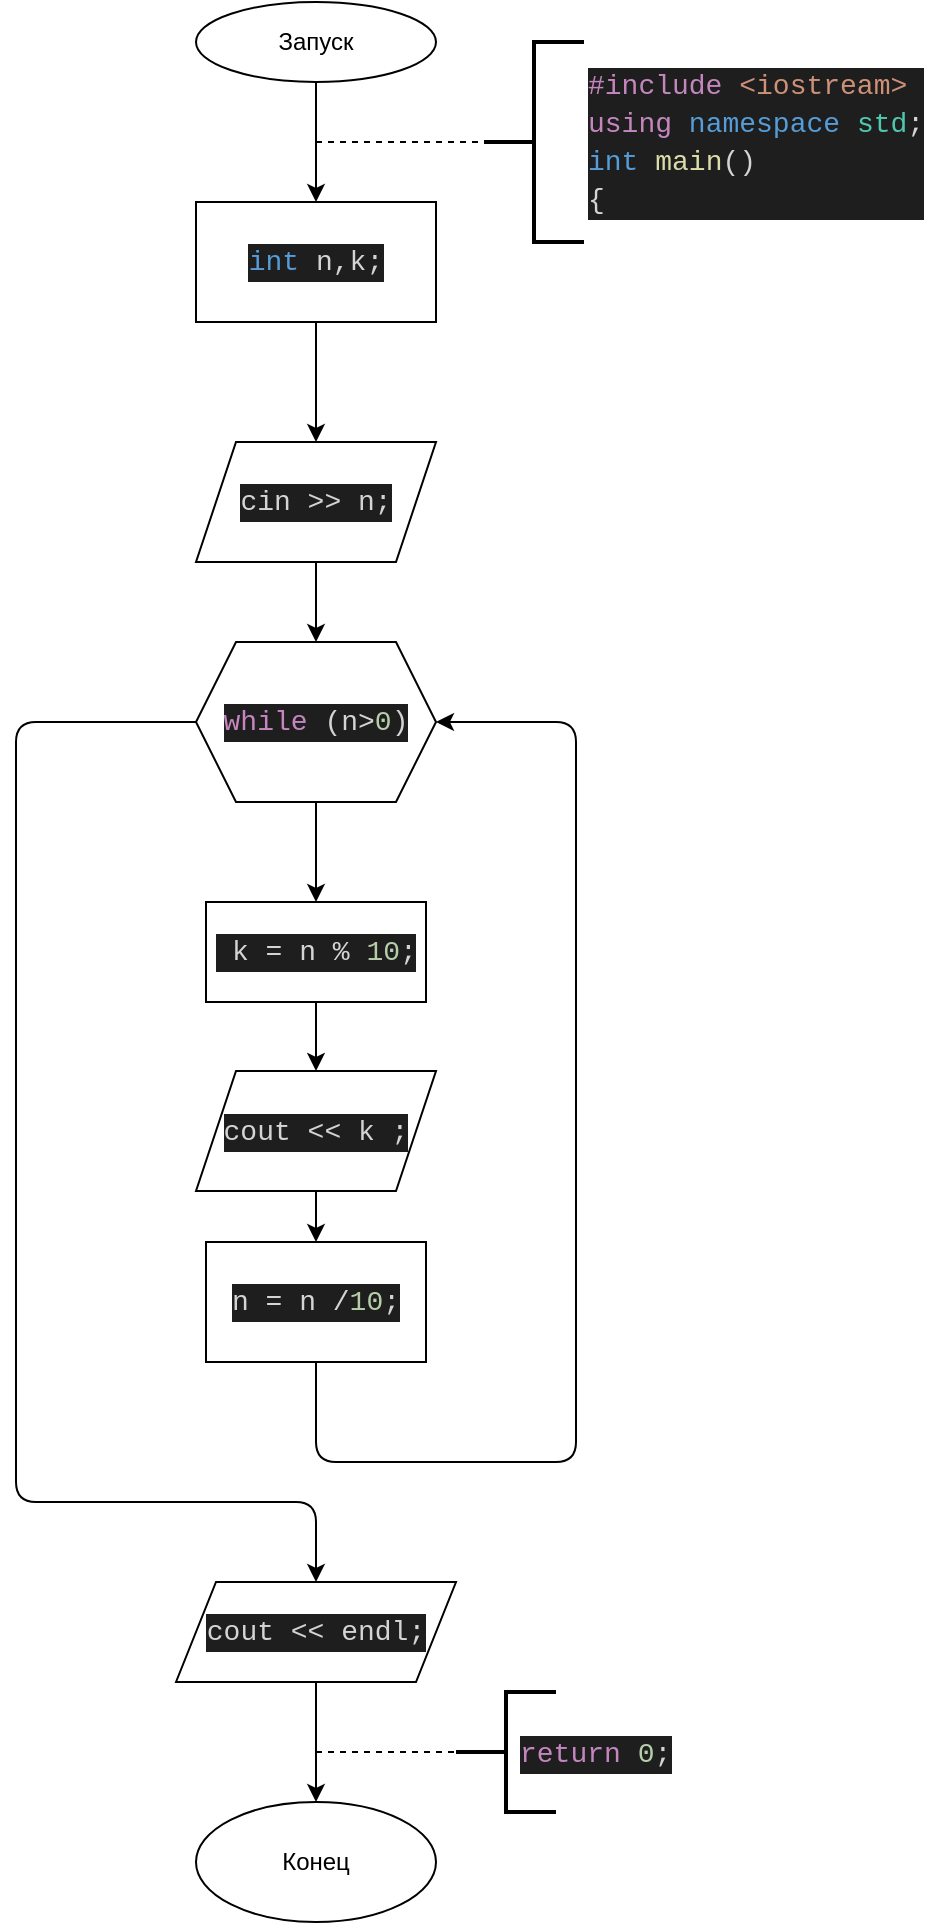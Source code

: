 <mxfile>
    <diagram id="bpaNs3wYhVvaxyvq6YCf" name="Страница 1">
        <mxGraphModel dx="564" dy="422" grid="1" gridSize="10" guides="1" tooltips="1" connect="1" arrows="1" fold="1" page="1" pageScale="1" pageWidth="827" pageHeight="1169" math="0" shadow="0">
            <root>
                <mxCell id="0"/>
                <mxCell id="1" parent="0"/>
                <mxCell id="6" value="" style="edgeStyle=none;html=1;" edge="1" parent="1" source="3" target="4">
                    <mxGeometry relative="1" as="geometry"/>
                </mxCell>
                <mxCell id="3" value="Запуск" style="ellipse;whiteSpace=wrap;html=1;" vertex="1" parent="1">
                    <mxGeometry x="220" y="20" width="120" height="40" as="geometry"/>
                </mxCell>
                <mxCell id="9" value="" style="edgeStyle=none;html=1;" edge="1" parent="1" source="4" target="8">
                    <mxGeometry relative="1" as="geometry"/>
                </mxCell>
                <mxCell id="4" value="&#10;&#10;&lt;div style=&quot;color: rgb(212, 212, 212); background-color: rgb(30, 30, 30); font-family: consolas, &amp;quot;courier new&amp;quot;, monospace; font-weight: normal; font-size: 14px; line-height: 19px;&quot;&gt;&lt;div&gt;&lt;span style=&quot;color: #569cd6&quot;&gt;int&lt;/span&gt;&lt;span style=&quot;color: #d4d4d4&quot;&gt; n,k;&lt;/span&gt;&lt;/div&gt;&lt;/div&gt;&#10;&#10;" style="rounded=0;whiteSpace=wrap;html=1;" vertex="1" parent="1">
                    <mxGeometry x="220" y="120" width="120" height="60" as="geometry"/>
                </mxCell>
                <mxCell id="5" value="&#10;&#10;&lt;div style=&quot;color: rgb(212, 212, 212); background-color: rgb(30, 30, 30); font-family: consolas, &amp;quot;courier new&amp;quot;, monospace; font-weight: normal; font-size: 14px; line-height: 19px;&quot;&gt;&lt;div&gt;&lt;span style=&quot;color: #c586c0&quot;&gt;#include&lt;/span&gt;&lt;span style=&quot;color: #569cd6&quot;&gt; &lt;/span&gt;&lt;span style=&quot;color: #ce9178&quot;&gt;&amp;lt;iostream&amp;gt;&lt;/span&gt;&lt;/div&gt;&lt;div&gt;&lt;span style=&quot;color: #c586c0&quot;&gt;using&lt;/span&gt;&lt;span style=&quot;color: #d4d4d4&quot;&gt; &lt;/span&gt;&lt;span style=&quot;color: #569cd6&quot;&gt;namespace&lt;/span&gt;&lt;span style=&quot;color: #d4d4d4&quot;&gt; &lt;/span&gt;&lt;span style=&quot;color: #4ec9b0&quot;&gt;std&lt;/span&gt;&lt;span style=&quot;color: #d4d4d4&quot;&gt;;&lt;/span&gt;&lt;/div&gt;&lt;div&gt;&lt;span style=&quot;color: #569cd6&quot;&gt;int&lt;/span&gt;&lt;span style=&quot;color: #d4d4d4&quot;&gt; &lt;/span&gt;&lt;span style=&quot;color: #dcdcaa&quot;&gt;main&lt;/span&gt;&lt;span style=&quot;color: #d4d4d4&quot;&gt;()&lt;/span&gt;&lt;/div&gt;&lt;div&gt;&lt;span style=&quot;color: #d4d4d4&quot;&gt;{&lt;/span&gt;&lt;/div&gt;&lt;/div&gt;&#10;&#10;" style="strokeWidth=2;html=1;shape=mxgraph.flowchart.annotation_2;align=left;labelPosition=right;pointerEvents=1;" vertex="1" parent="1">
                    <mxGeometry x="364" y="40" width="50" height="100" as="geometry"/>
                </mxCell>
                <mxCell id="7" value="" style="endArrow=none;dashed=1;html=1;entryX=0;entryY=0.5;entryDx=0;entryDy=0;entryPerimeter=0;" edge="1" parent="1" target="5">
                    <mxGeometry width="50" height="50" relative="1" as="geometry">
                        <mxPoint x="280" y="90" as="sourcePoint"/>
                        <mxPoint x="320" y="200" as="targetPoint"/>
                    </mxGeometry>
                </mxCell>
                <mxCell id="11" value="" style="edgeStyle=none;html=1;" edge="1" parent="1" source="8" target="10">
                    <mxGeometry relative="1" as="geometry"/>
                </mxCell>
                <mxCell id="8" value="&#10;&#10;&lt;div style=&quot;color: rgb(212, 212, 212); background-color: rgb(30, 30, 30); font-family: consolas, &amp;quot;courier new&amp;quot;, monospace; font-weight: normal; font-size: 14px; line-height: 19px;&quot;&gt;&lt;div&gt;&lt;span style=&quot;color: #d4d4d4&quot;&gt;cin &amp;gt;&amp;gt; n;&lt;/span&gt;&lt;/div&gt;&lt;/div&gt;&#10;&#10;" style="shape=parallelogram;perimeter=parallelogramPerimeter;whiteSpace=wrap;html=1;fixedSize=1;" vertex="1" parent="1">
                    <mxGeometry x="220" y="240" width="120" height="60" as="geometry"/>
                </mxCell>
                <mxCell id="15" value="" style="edgeStyle=none;html=1;" edge="1" parent="1" source="10" target="12">
                    <mxGeometry relative="1" as="geometry"/>
                </mxCell>
                <mxCell id="20" style="edgeStyle=none;html=1;entryX=0.5;entryY=0;entryDx=0;entryDy=0;" edge="1" parent="1" source="10" target="19">
                    <mxGeometry relative="1" as="geometry">
                        <Array as="points">
                            <mxPoint x="130" y="380"/>
                            <mxPoint x="130" y="770"/>
                            <mxPoint x="280" y="770"/>
                        </Array>
                    </mxGeometry>
                </mxCell>
                <mxCell id="10" value="&#10;&#10;&lt;div style=&quot;color: rgb(212, 212, 212); background-color: rgb(30, 30, 30); font-family: consolas, &amp;quot;courier new&amp;quot;, monospace; font-weight: normal; font-size: 14px; line-height: 19px;&quot;&gt;&lt;div&gt;&lt;span style=&quot;color: #c586c0&quot;&gt;while&lt;/span&gt;&lt;span style=&quot;color: #d4d4d4&quot;&gt; (n&amp;gt;&lt;/span&gt;&lt;span style=&quot;color: #b5cea8&quot;&gt;0&lt;/span&gt;&lt;span style=&quot;color: #d4d4d4&quot;&gt;)&lt;/span&gt;&lt;/div&gt;&lt;/div&gt;&#10;&#10;" style="shape=hexagon;perimeter=hexagonPerimeter2;whiteSpace=wrap;html=1;fixedSize=1;" vertex="1" parent="1">
                    <mxGeometry x="220" y="340" width="120" height="80" as="geometry"/>
                </mxCell>
                <mxCell id="16" value="" style="edgeStyle=none;html=1;" edge="1" parent="1" source="12" target="13">
                    <mxGeometry relative="1" as="geometry"/>
                </mxCell>
                <mxCell id="12" value="&#10;&#10;&lt;div style=&quot;color: rgb(212, 212, 212); background-color: rgb(30, 30, 30); font-family: consolas, &amp;quot;courier new&amp;quot;, monospace; font-weight: normal; font-size: 14px; line-height: 19px;&quot;&gt;&lt;div&gt;&lt;span style=&quot;color: #d4d4d4&quot;&gt;&amp;nbsp;k = n % &lt;/span&gt;&lt;span style=&quot;color: #b5cea8&quot;&gt;10&lt;/span&gt;&lt;span style=&quot;color: #d4d4d4&quot;&gt;;&lt;/span&gt;&lt;/div&gt;&lt;/div&gt;&#10;&#10;" style="rounded=0;whiteSpace=wrap;html=1;" vertex="1" parent="1">
                    <mxGeometry x="225" y="470" width="110" height="50" as="geometry"/>
                </mxCell>
                <mxCell id="17" value="" style="edgeStyle=none;html=1;" edge="1" parent="1" source="13" target="14">
                    <mxGeometry relative="1" as="geometry"/>
                </mxCell>
                <mxCell id="13" value="&#10;&#10;&lt;div style=&quot;color: rgb(212, 212, 212); background-color: rgb(30, 30, 30); font-family: consolas, &amp;quot;courier new&amp;quot;, monospace; font-weight: normal; font-size: 14px; line-height: 19px;&quot;&gt;&lt;div&gt;&lt;span style=&quot;color: #d4d4d4&quot;&gt;cout &amp;lt;&amp;lt; k ;&lt;/span&gt;&lt;/div&gt;&lt;/div&gt;&#10;&#10;" style="shape=parallelogram;perimeter=parallelogramPerimeter;whiteSpace=wrap;html=1;fixedSize=1;" vertex="1" parent="1">
                    <mxGeometry x="220" y="554.5" width="120" height="60" as="geometry"/>
                </mxCell>
                <mxCell id="18" style="edgeStyle=none;html=1;entryX=1;entryY=0.5;entryDx=0;entryDy=0;" edge="1" parent="1" source="14" target="10">
                    <mxGeometry relative="1" as="geometry">
                        <Array as="points">
                            <mxPoint x="280" y="750"/>
                            <mxPoint x="410" y="750"/>
                            <mxPoint x="410" y="380"/>
                        </Array>
                    </mxGeometry>
                </mxCell>
                <mxCell id="14" value="&#10;&#10;&lt;div style=&quot;color: rgb(212, 212, 212); background-color: rgb(30, 30, 30); font-family: consolas, &amp;quot;courier new&amp;quot;, monospace; font-weight: normal; font-size: 14px; line-height: 19px;&quot;&gt;&lt;div&gt;&lt;span style=&quot;color: #d4d4d4&quot;&gt;n = n /&lt;/span&gt;&lt;span style=&quot;color: #b5cea8&quot;&gt;10&lt;/span&gt;&lt;span style=&quot;color: #d4d4d4&quot;&gt;;&lt;/span&gt;&lt;/div&gt;&lt;/div&gt;&#10;&#10;" style="rounded=0;whiteSpace=wrap;html=1;" vertex="1" parent="1">
                    <mxGeometry x="225" y="640" width="110" height="60" as="geometry"/>
                </mxCell>
                <mxCell id="25" value="" style="edgeStyle=none;html=1;" edge="1" parent="1" source="19" target="22">
                    <mxGeometry relative="1" as="geometry"/>
                </mxCell>
                <mxCell id="19" value="&#10;&#10;&lt;div style=&quot;color: rgb(212, 212, 212); background-color: rgb(30, 30, 30); font-family: consolas, &amp;quot;courier new&amp;quot;, monospace; font-weight: normal; font-size: 14px; line-height: 19px;&quot;&gt;&lt;div&gt;&lt;span style=&quot;color: #d4d4d4&quot;&gt;cout &amp;lt;&amp;lt; endl;&lt;/span&gt;&lt;/div&gt;&lt;/div&gt;&#10;&#10;" style="shape=parallelogram;perimeter=parallelogramPerimeter;whiteSpace=wrap;html=1;fixedSize=1;" vertex="1" parent="1">
                    <mxGeometry x="210" y="810" width="140" height="50" as="geometry"/>
                </mxCell>
                <mxCell id="22" value="Конец" style="ellipse;whiteSpace=wrap;html=1;" vertex="1" parent="1">
                    <mxGeometry x="220" y="920" width="120" height="60" as="geometry"/>
                </mxCell>
                <mxCell id="23" value="" style="strokeWidth=2;html=1;shape=mxgraph.flowchart.annotation_2;align=left;labelPosition=right;pointerEvents=1;" vertex="1" parent="1">
                    <mxGeometry x="350" y="865" width="50" height="60" as="geometry"/>
                </mxCell>
                <mxCell id="24" value="&lt;div style=&quot;color: rgb(212, 212, 212); background-color: rgb(30, 30, 30); font-family: consolas, &amp;quot;courier new&amp;quot;, monospace; font-weight: normal; font-size: 14px; line-height: 19px;&quot;&gt;&lt;div&gt;&lt;span style=&quot;color: #c586c0&quot;&gt;return&lt;/span&gt;&lt;span style=&quot;color: #d4d4d4&quot;&gt; &lt;/span&gt;&lt;span style=&quot;color: #b5cea8&quot;&gt;0&lt;/span&gt;&lt;span style=&quot;color: #d4d4d4&quot;&gt;;&lt;/span&gt;&lt;/div&gt;&lt;/div&gt;" style="text;whiteSpace=wrap;html=1;" vertex="1" parent="1">
                    <mxGeometry x="380" y="880" width="90" height="30" as="geometry"/>
                </mxCell>
                <mxCell id="26" value="" style="endArrow=none;dashed=1;html=1;entryX=0;entryY=0.5;entryDx=0;entryDy=0;entryPerimeter=0;" edge="1" parent="1" target="23">
                    <mxGeometry width="50" height="50" relative="1" as="geometry">
                        <mxPoint x="280" y="895" as="sourcePoint"/>
                        <mxPoint x="320" y="790" as="targetPoint"/>
                    </mxGeometry>
                </mxCell>
            </root>
        </mxGraphModel>
    </diagram>
</mxfile>